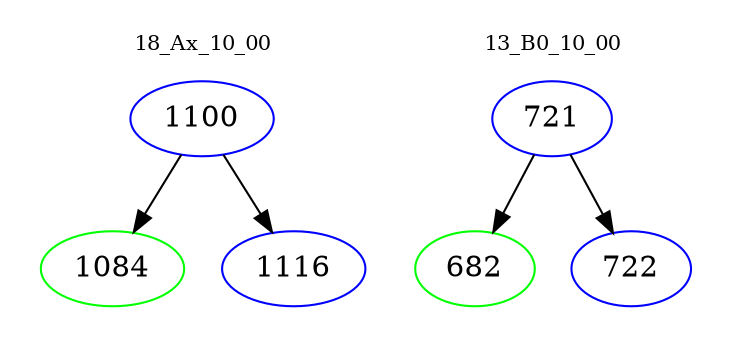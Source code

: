 digraph{
subgraph cluster_0 {
color = white
label = "18_Ax_10_00";
fontsize=10;
T0_1100 [label="1100", color="blue"]
T0_1100 -> T0_1084 [color="black"]
T0_1084 [label="1084", color="green"]
T0_1100 -> T0_1116 [color="black"]
T0_1116 [label="1116", color="blue"]
}
subgraph cluster_1 {
color = white
label = "13_B0_10_00";
fontsize=10;
T1_721 [label="721", color="blue"]
T1_721 -> T1_682 [color="black"]
T1_682 [label="682", color="green"]
T1_721 -> T1_722 [color="black"]
T1_722 [label="722", color="blue"]
}
}
